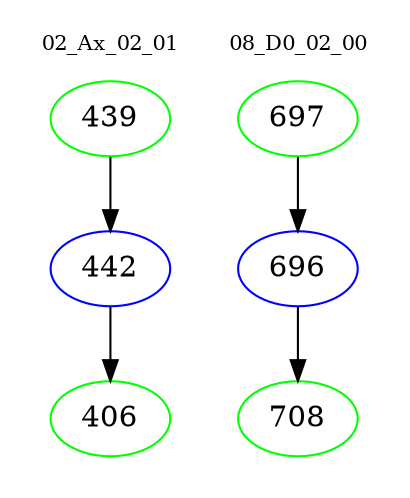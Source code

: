 digraph{
subgraph cluster_0 {
color = white
label = "02_Ax_02_01";
fontsize=10;
T0_439 [label="439", color="green"]
T0_439 -> T0_442 [color="black"]
T0_442 [label="442", color="blue"]
T0_442 -> T0_406 [color="black"]
T0_406 [label="406", color="green"]
}
subgraph cluster_1 {
color = white
label = "08_D0_02_00";
fontsize=10;
T1_697 [label="697", color="green"]
T1_697 -> T1_696 [color="black"]
T1_696 [label="696", color="blue"]
T1_696 -> T1_708 [color="black"]
T1_708 [label="708", color="green"]
}
}
